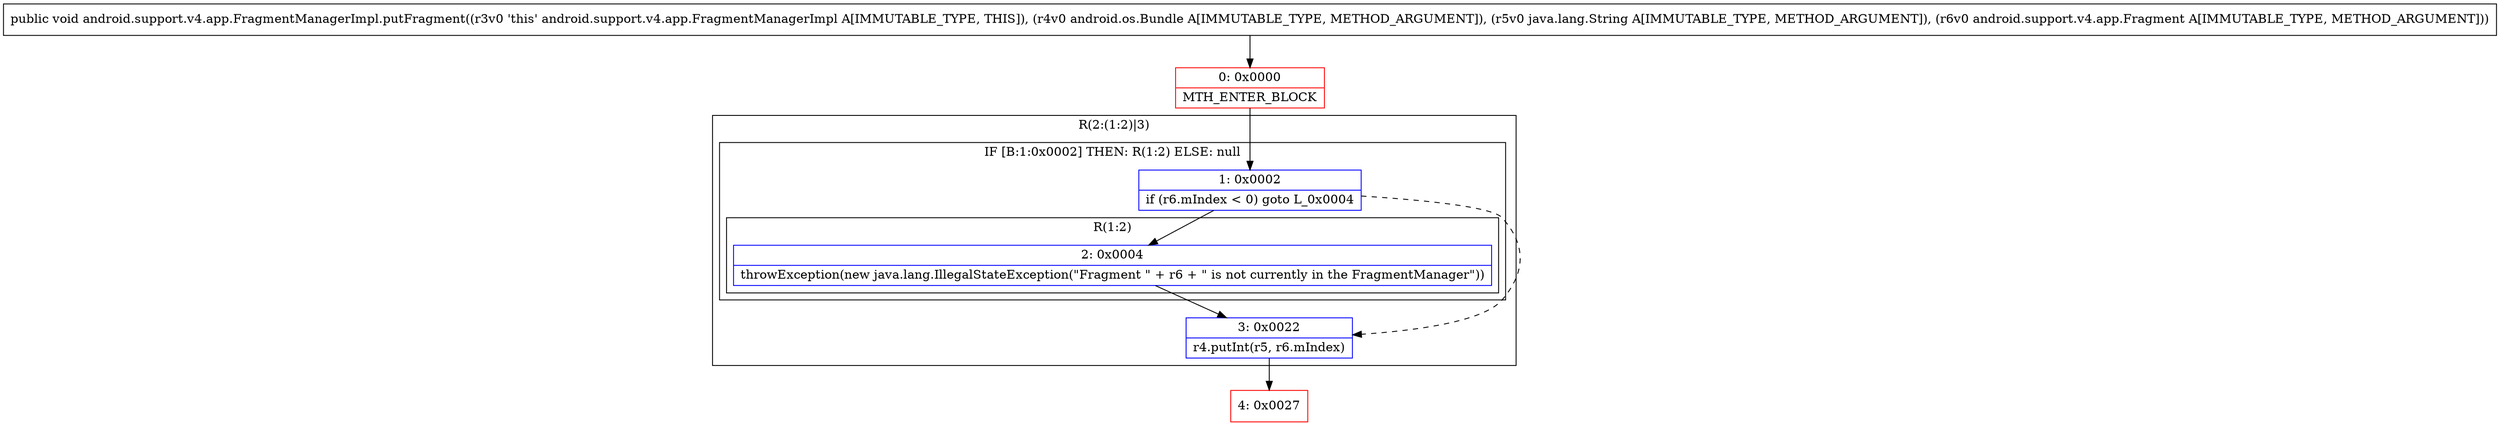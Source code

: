 digraph "CFG forandroid.support.v4.app.FragmentManagerImpl.putFragment(Landroid\/os\/Bundle;Ljava\/lang\/String;Landroid\/support\/v4\/app\/Fragment;)V" {
subgraph cluster_Region_783224780 {
label = "R(2:(1:2)|3)";
node [shape=record,color=blue];
subgraph cluster_IfRegion_1691806832 {
label = "IF [B:1:0x0002] THEN: R(1:2) ELSE: null";
node [shape=record,color=blue];
Node_1 [shape=record,label="{1\:\ 0x0002|if (r6.mIndex \< 0) goto L_0x0004\l}"];
subgraph cluster_Region_506766520 {
label = "R(1:2)";
node [shape=record,color=blue];
Node_2 [shape=record,label="{2\:\ 0x0004|throwException(new java.lang.IllegalStateException(\"Fragment \" + r6 + \" is not currently in the FragmentManager\"))\l}"];
}
}
Node_3 [shape=record,label="{3\:\ 0x0022|r4.putInt(r5, r6.mIndex)\l}"];
}
Node_0 [shape=record,color=red,label="{0\:\ 0x0000|MTH_ENTER_BLOCK\l}"];
Node_4 [shape=record,color=red,label="{4\:\ 0x0027}"];
MethodNode[shape=record,label="{public void android.support.v4.app.FragmentManagerImpl.putFragment((r3v0 'this' android.support.v4.app.FragmentManagerImpl A[IMMUTABLE_TYPE, THIS]), (r4v0 android.os.Bundle A[IMMUTABLE_TYPE, METHOD_ARGUMENT]), (r5v0 java.lang.String A[IMMUTABLE_TYPE, METHOD_ARGUMENT]), (r6v0 android.support.v4.app.Fragment A[IMMUTABLE_TYPE, METHOD_ARGUMENT])) }"];
MethodNode -> Node_0;
Node_1 -> Node_2;
Node_1 -> Node_3[style=dashed];
Node_2 -> Node_3;
Node_3 -> Node_4;
Node_0 -> Node_1;
}

